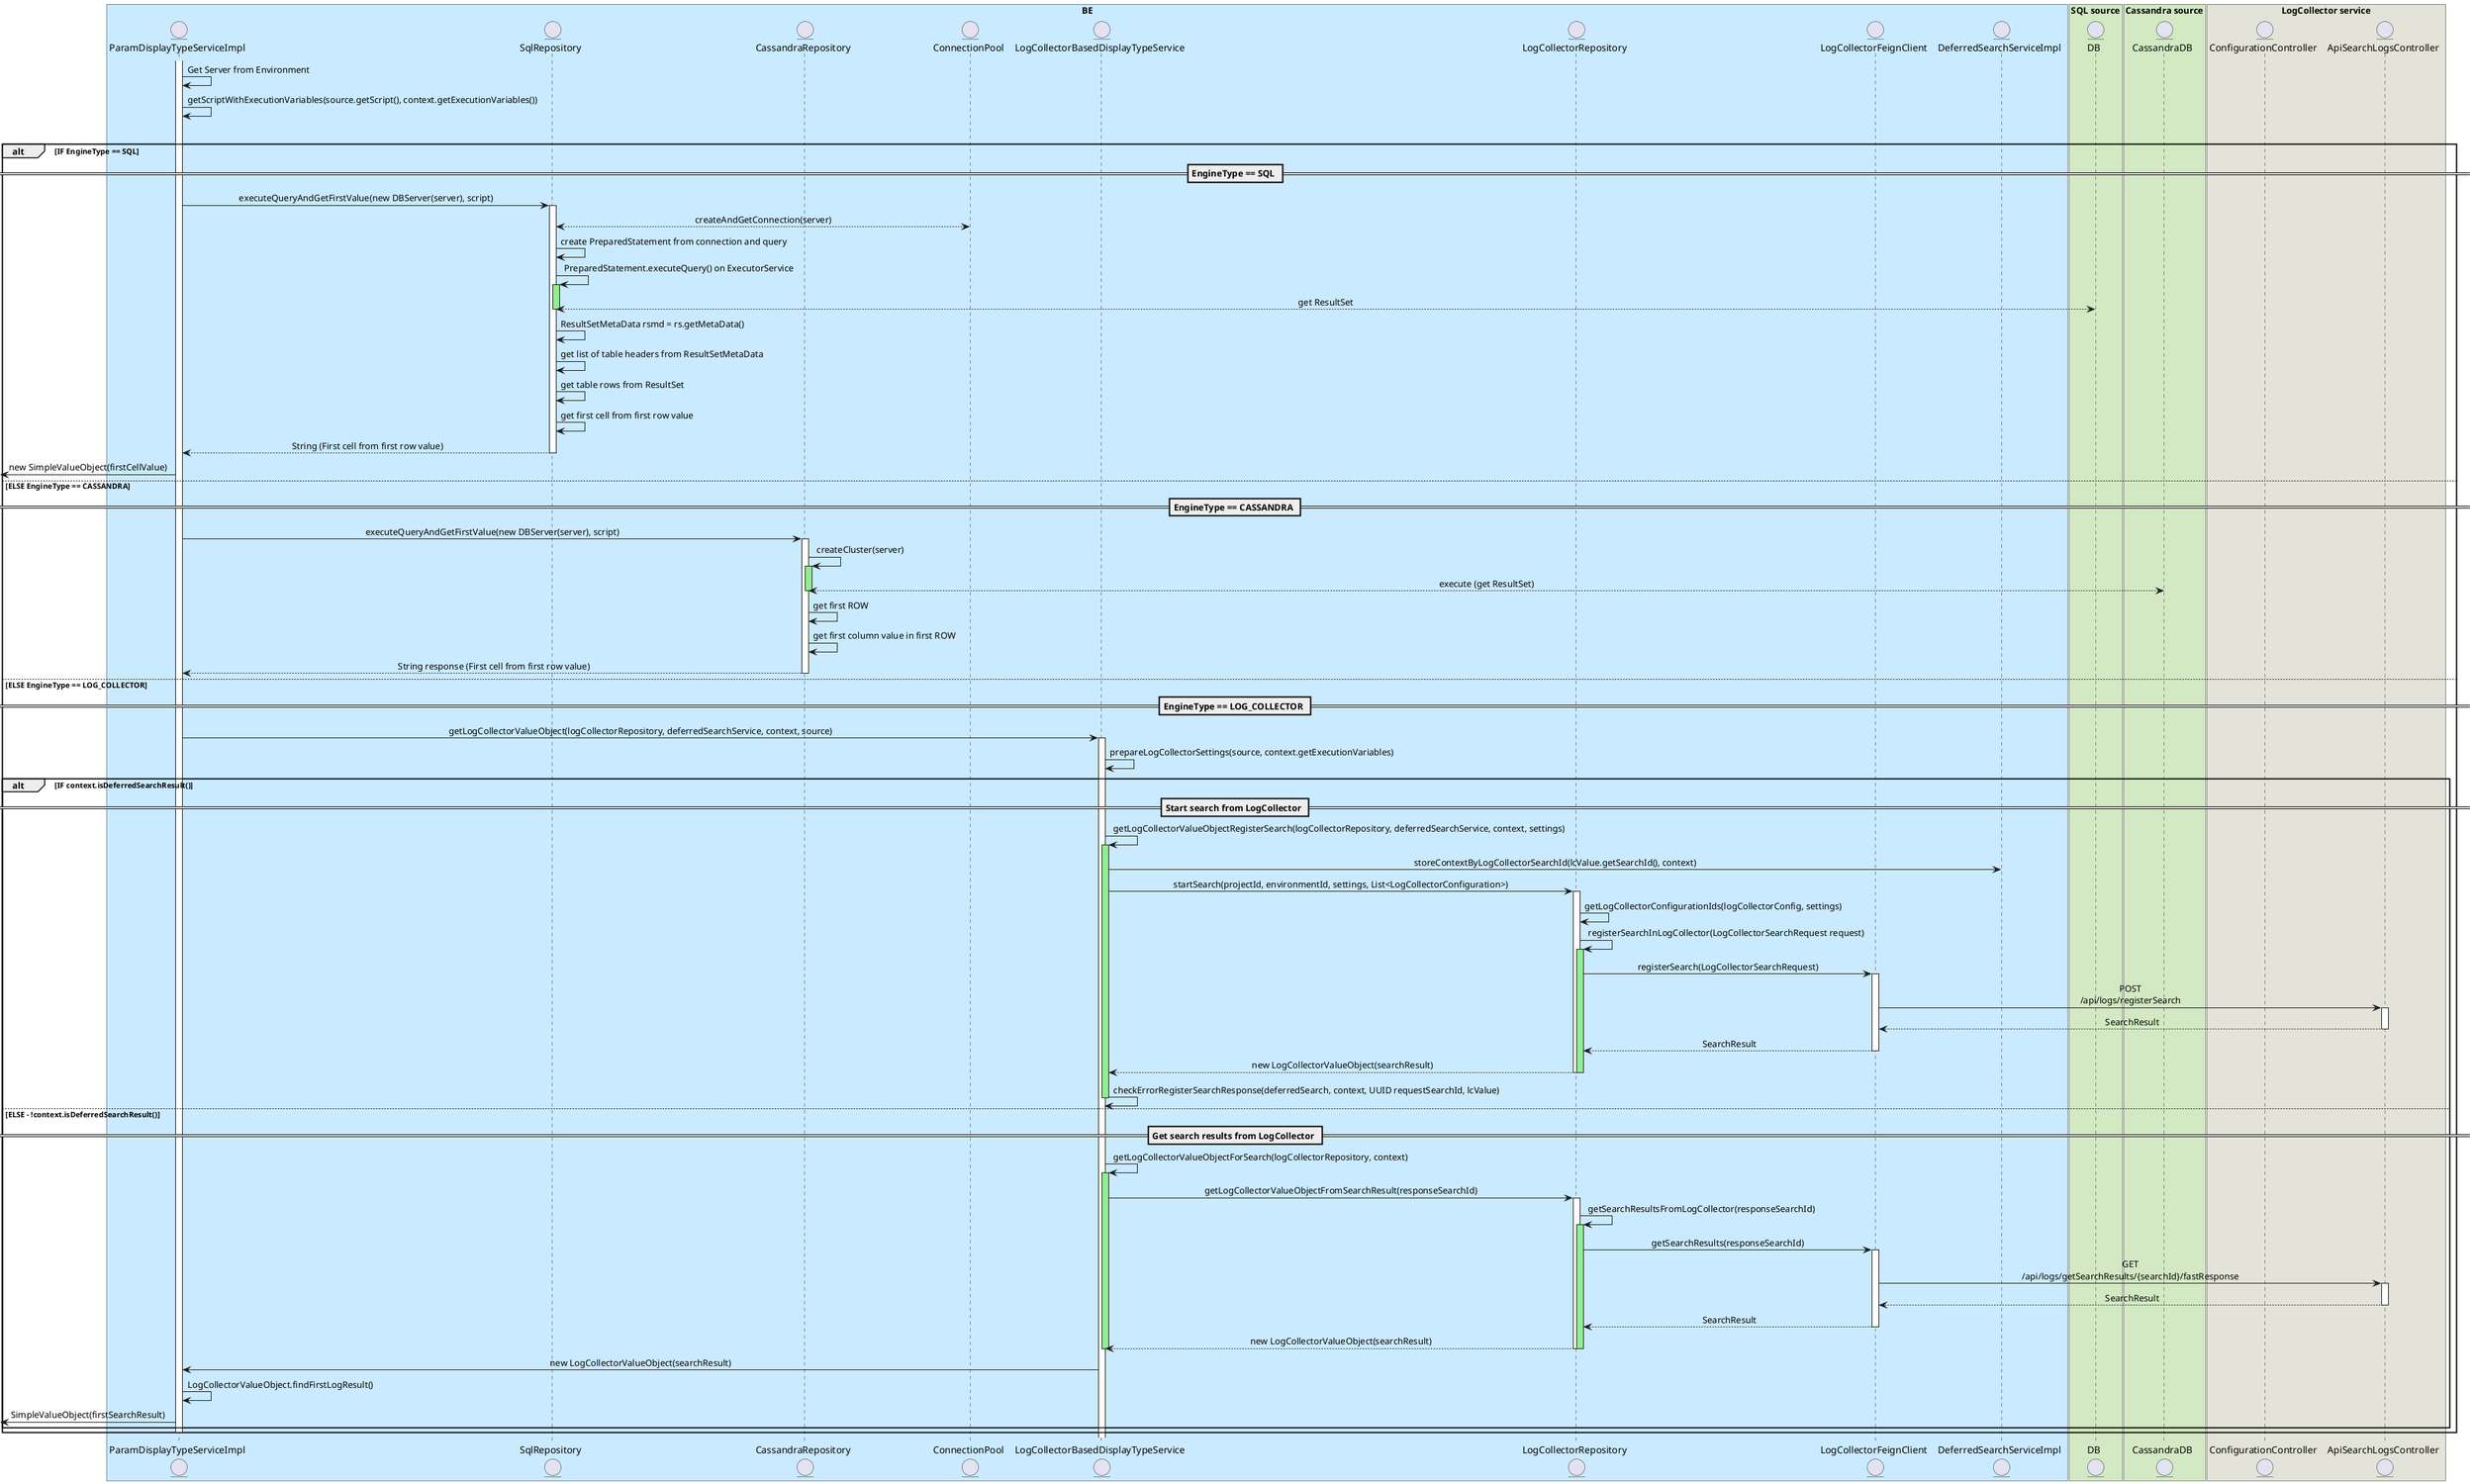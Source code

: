 @startuml

skinparam sequenceMessageAlign center

box "BE" #caeaff
    entity ParamDisplayTypeServiceImpl

    entity SqlRepository
    entity CassandraRepository
    entity ConnectionPool

    entity LogCollectorBasedDisplayTypeService
    entity LogCollectorRepository
    entity LogCollectorFeignClient
    entity DeferredSearchServiceImpl
end box

box "SQL source" #D2E9C3
    entity DB
end box

box "Cassandra source" #D2E9C3
    entity CassandraDB
end box

box "LogCollector service" #E3E3D9
    entity ConfigurationController
    entity ApiSearchLogsController
end box

activate ParamDisplayTypeServiceImpl
    ParamDisplayTypeServiceImpl -> ParamDisplayTypeServiceImpl : Get Server from Environment
    ParamDisplayTypeServiceImpl -> ParamDisplayTypeServiceImpl : getScriptWithExecutionVariables(source.getScript(), context.getExecutionVariables())
group #90ffbc SWITCH getting result by displayType
    alt IF EngineType == SQL
        == EngineType == SQL ==
        ParamDisplayTypeServiceImpl -> SqlRepository : executeQueryAndGetFirstValue(new DBServer(server), script)
        activate SqlRepository
            SqlRepository <--> ConnectionPool : createAndGetConnection(server)
            SqlRepository -> SqlRepository : create PreparedStatement from connection and query
            SqlRepository -> SqlRepository : PreparedStatement.executeQuery() on ExecutorService

            activate SqlRepository #LightGreen
                SqlRepository <--> DB : get ResultSet
            deactivate SqlRepository
            SqlRepository -> SqlRepository : ResultSetMetaData rsmd = rs.getMetaData()
            SqlRepository -> SqlRepository : get list of table headers from ResultSetMetaData
            SqlRepository -> SqlRepository : get table rows from ResultSet
            SqlRepository -> SqlRepository : get first cell from first row value


            ParamDisplayTypeServiceImpl <-- SqlRepository : String (First cell from first row value)
        deactivate SqlRepository
         <- ParamDisplayTypeServiceImpl : new SimpleValueObject(firstCellValue)
   else ELSE EngineType == CASSANDRA
           == EngineType == CASSANDRA ==
           ParamDisplayTypeServiceImpl -> CassandraRepository : executeQueryAndGetFirstValue(new DBServer(server), script)
           activate CassandraRepository
               CassandraRepository -> CassandraRepository : createCluster(server)
               activate CassandraRepository #LightGreen
                   CassandraRepository <--> CassandraDB : execute (get ResultSet)
               deactivate CassandraRepository
               CassandraRepository -> CassandraRepository : get first ROW
               CassandraRepository -> CassandraRepository : get first column value in first ROW
               ParamDisplayTypeServiceImpl <-- CassandraRepository : String response (First cell from first row value)
               deactivate CassandraRepository
    else ELSE EngineType == LOG_COLLECTOR
        == EngineType == LOG_COLLECTOR ==
        ParamDisplayTypeServiceImpl -> LogCollectorBasedDisplayTypeService : getLogCollectorValueObject(logCollectorRepository, deferredSearchService, context, source)
        activate LogCollectorBasedDisplayTypeService
            LogCollectorBasedDisplayTypeService -> LogCollectorBasedDisplayTypeService : prepareLogCollectorSettings(source, context.getExecutionVariables)
            alt IF context.isDeferredSearchResult()
                 == Start search from LogCollector ==
                            LogCollectorBasedDisplayTypeService -> LogCollectorBasedDisplayTypeService : getLogCollectorValueObjectRegisterSearch(logCollectorRepository, deferredSearchService, context, settings)
                            activate LogCollectorBasedDisplayTypeService #lightGreen
                                LogCollectorBasedDisplayTypeService -> DeferredSearchServiceImpl : storeContextByLogCollectorSearchId(lcValue.getSearchId(), context)
                                LogCollectorBasedDisplayTypeService -> LogCollectorRepository : startSearch(projectId, environmentId, settings, List<LogCollectorConfiguration>)
                                activate LogCollectorRepository
                                    LogCollectorRepository -> LogCollectorRepository : getLogCollectorConfigurationIds(logCollectorConfig, settings)
                                    LogCollectorRepository -> LogCollectorRepository : registerSearchInLogCollector(LogCollectorSearchRequest request)
                                    activate LogCollectorRepository #lightGreen
                                        LogCollectorRepository -> LogCollectorFeignClient : registerSearch(LogCollectorSearchRequest)
                                        activate LogCollectorFeignClient
                                            LogCollectorFeignClient -> ApiSearchLogsController : POST\n/api/logs/registerSearch
                                            activate ApiSearchLogsController
                                                LogCollectorFeignClient <-- ApiSearchLogsController : SearchResult
                                            deactivate ApiSearchLogsController
                                            LogCollectorRepository <-- LogCollectorFeignClient : SearchResult
                                        deactivate LogCollectorFeignClient
                                        LogCollectorBasedDisplayTypeService <-- LogCollectorRepository : new LogCollectorValueObject(searchResult)
                                    deactivate LogCollectorRepository
                                deactivate LogCollectorRepository
                                LogCollectorBasedDisplayTypeService -> LogCollectorBasedDisplayTypeService : checkErrorRegisterSearchResponse(deferredSearch, context, UUID requestSearchId, lcValue)
                            deactivate LogCollectorBasedDisplayTypeService
            else ELSE - !context.isDeferredSearchResult()
              == Get search results from LogCollector ==
                        LogCollectorBasedDisplayTypeService -> LogCollectorBasedDisplayTypeService : getLogCollectorValueObjectForSearch(logCollectorRepository, context)
                        activate LogCollectorBasedDisplayTypeService #lightGreen
                            LogCollectorBasedDisplayTypeService -> LogCollectorRepository : getLogCollectorValueObjectFromSearchResult(responseSearchId)
                            activate LogCollectorRepository
                                LogCollectorRepository -> LogCollectorRepository : getSearchResultsFromLogCollector(responseSearchId)
                                activate LogCollectorRepository #lightGreen
                                    LogCollectorRepository -> LogCollectorFeignClient : getSearchResults(responseSearchId)
                                    activate LogCollectorFeignClient
                                        LogCollectorFeignClient -> ApiSearchLogsController : GET\n/api/logs/getSearchResults/{searchId}/fastResponse
                                        activate ApiSearchLogsController
                                            LogCollectorFeignClient <-- ApiSearchLogsController : SearchResult
                                        deactivate ApiSearchLogsController
                                        LogCollectorRepository <-- LogCollectorFeignClient : SearchResult
                                    deactivate LogCollectorFeignClient
                                LogCollectorBasedDisplayTypeService <-- LogCollectorRepository : new LogCollectorValueObject(searchResult)
                                deactivate LogCollectorRepository
                            deactivate LogCollectorRepository
                        deactivate LogCollectorBasedDisplayTypeService
            LogCollectorBasedDisplayTypeService -> ParamDisplayTypeServiceImpl : new LogCollectorValueObject(searchResult)
           ParamDisplayTypeServiceImpl -> ParamDisplayTypeServiceImpl: LogCollectorValueObject.findFirstLogResult()
        <- ParamDisplayTypeServiceImpl : SimpleValueObject(firstSearchResult)
    end
deactivate ParamDisplayTypeServiceImpl
end

@enduml

